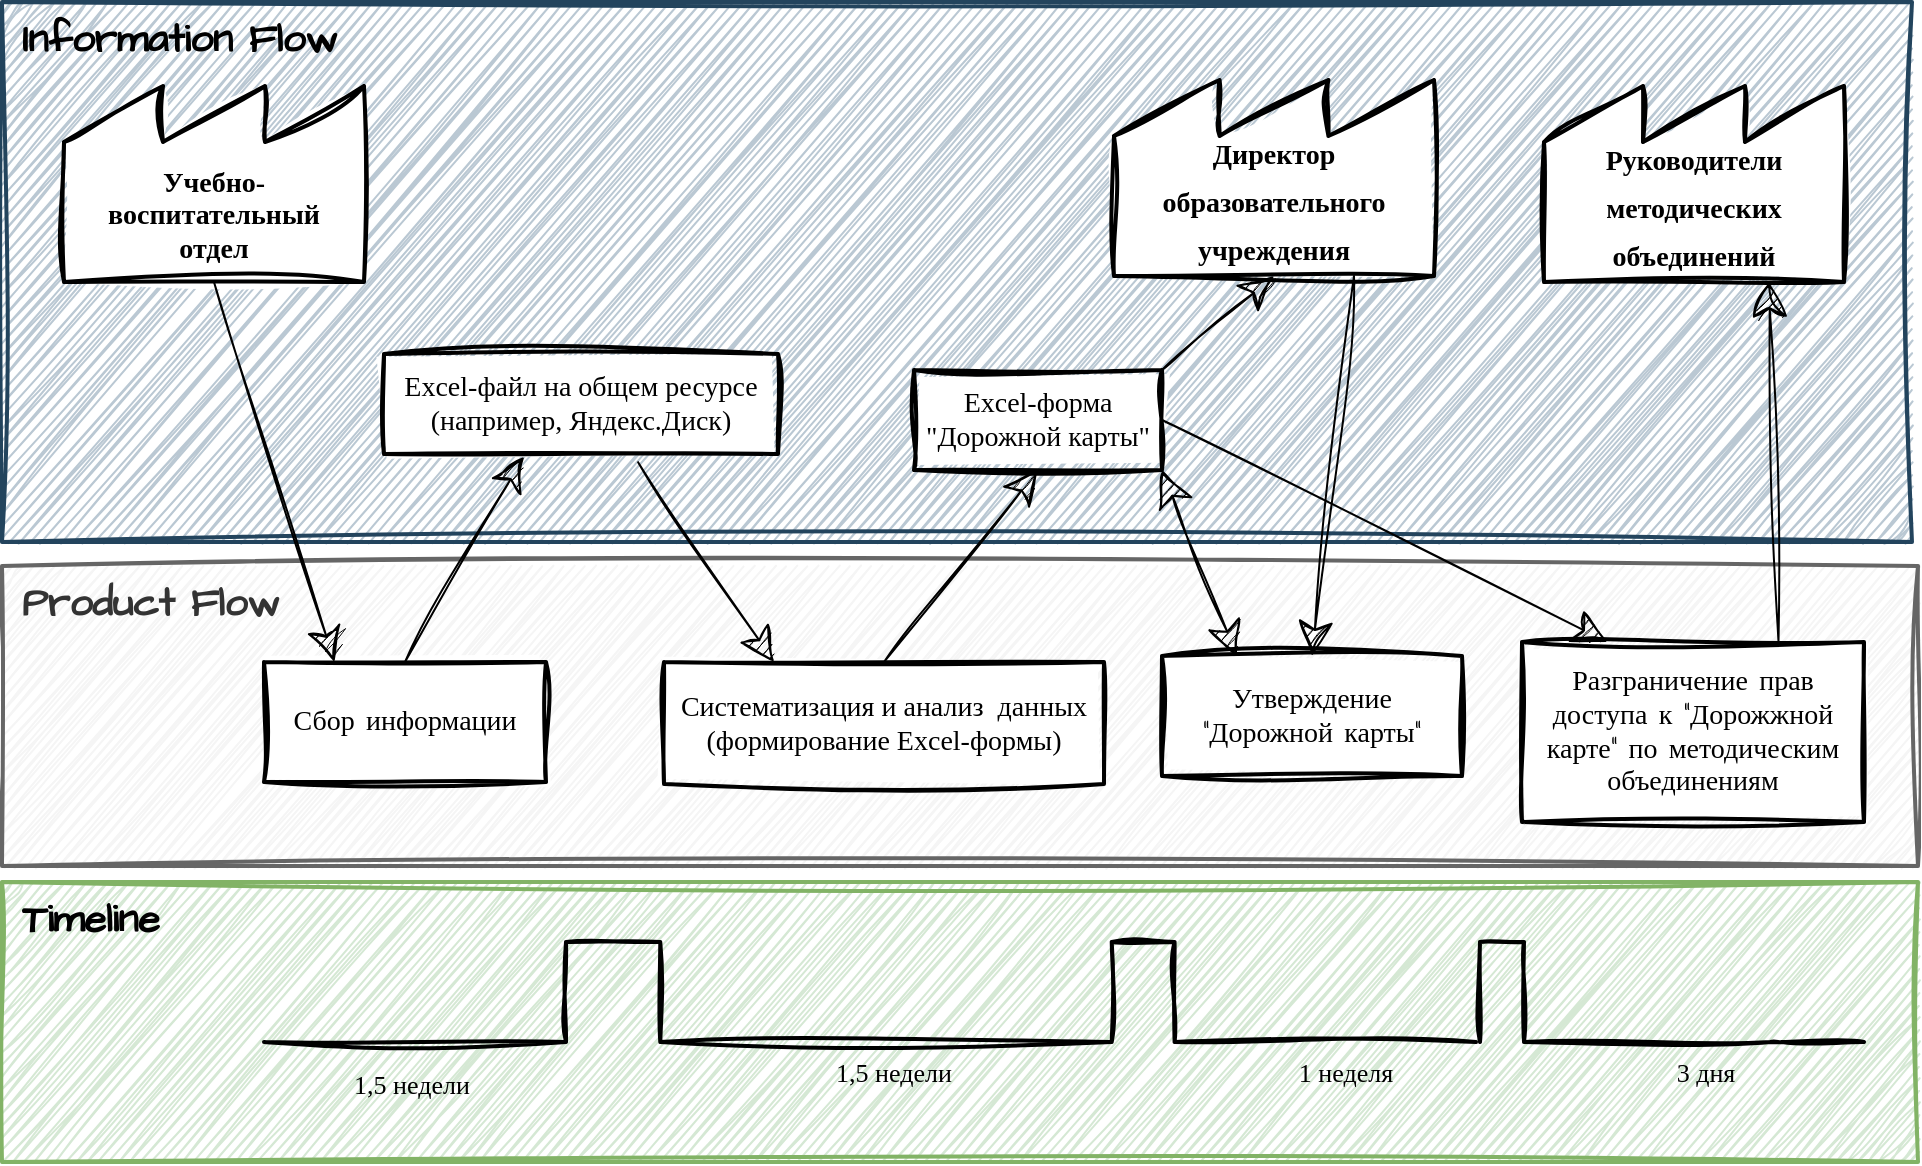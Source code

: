 <mxfile version="22.1.18" type="device">
  <diagram name="Страница — 1" id="a-KPIOJloHi57mLOq4A9">
    <mxGraphModel dx="1029" dy="1230" grid="0" gridSize="10" guides="1" tooltips="1" connect="1" arrows="1" fold="1" page="0" pageScale="1" pageWidth="190" pageHeight="300" math="0" shadow="0">
      <root>
        <mxCell id="0" />
        <mxCell id="1" parent="0" />
        <mxCell id="DDQGBVq2GULhbxK22lTM-11" value="&amp;nbsp;Information Flow" style="strokeWidth=2;html=1;shape=mxgraph.lean_mapping.schedule;whiteSpace=wrap;align=left;sketch=1;hachureGap=4;jiggle=2;curveFitting=1;fontFamily=Architects Daughter;fontSource=https%3A%2F%2Ffonts.googleapis.com%2Fcss%3Ffamily%3DArchitects%2BDaughter;fontSize=20;verticalAlign=top;fontStyle=1;fillColor=#bac8d3;strokeColor=#23445d;" vertex="1" parent="1">
          <mxGeometry x="9" y="10" width="955" height="270" as="geometry" />
        </mxCell>
        <mxCell id="DDQGBVq2GULhbxK22lTM-2" value="&lt;table cellpadding=&quot;5&quot; cellspacing=&quot;0&quot; style=&quot;width: 100%; height: 100%; font-size: 14px;&quot;&gt;&lt;tbody&gt;&lt;tr&gt;&lt;td height=&quot;50%&quot;&gt;&lt;/td&gt;&lt;/tr&gt;&lt;tr&gt;&lt;td align=&quot;center&quot; height=&quot;50%&quot;&gt;&lt;font face=&quot;Times New Roman&quot; style=&quot;font-size: 14px;&quot;&gt;&lt;b&gt;Учебно-воспитательный отдел&lt;/b&gt;&lt;/font&gt;&lt;/td&gt;&lt;/tr&gt;&lt;/tbody&gt;&lt;/table&gt;" style="strokeWidth=2;html=1;shape=mxgraph.lean_mapping.outside_sources;whiteSpace=wrap;align=center;sketch=1;hachureGap=4;jiggle=2;curveFitting=1;fontFamily=Architects Daughter;fontSource=https%3A%2F%2Ffonts.googleapis.com%2Fcss%3Ffamily%3DArchitects%2BDaughter;fontSize=20;verticalAlign=bottom;" vertex="1" parent="1">
          <mxGeometry x="40" y="50" width="150" height="100" as="geometry" />
        </mxCell>
        <mxCell id="DDQGBVq2GULhbxK22lTM-4" value="&lt;b style=&quot;border-color: var(--border-color); font-family: &amp;quot;Times New Roman&amp;quot;; font-size: 14px;&quot;&gt;Руководители методических объединений&lt;/b&gt;" style="strokeWidth=2;html=1;shape=mxgraph.lean_mapping.outside_sources;whiteSpace=wrap;align=center;sketch=1;hachureGap=4;jiggle=2;curveFitting=1;fontFamily=Architects Daughter;fontSource=https%3A%2F%2Ffonts.googleapis.com%2Fcss%3Ffamily%3DArchitects%2BDaughter;fontSize=20;verticalAlign=bottom;" vertex="1" parent="1">
          <mxGeometry x="780" y="50" width="150" height="100" as="geometry" />
        </mxCell>
        <mxCell id="DDQGBVq2GULhbxK22lTM-5" value="&lt;b style=&quot;border-color: var(--border-color); font-family: &amp;quot;Times New Roman&amp;quot;; font-size: 14px;&quot;&gt;Директор образовательного учреждения&lt;/b&gt;" style="strokeWidth=2;html=1;shape=mxgraph.lean_mapping.outside_sources;whiteSpace=wrap;align=center;sketch=1;hachureGap=4;jiggle=2;curveFitting=1;fontFamily=Architects Daughter;fontSource=https%3A%2F%2Ffonts.googleapis.com%2Fcss%3Ffamily%3DArchitects%2BDaughter;fontSize=20;verticalAlign=bottom;" vertex="1" parent="1">
          <mxGeometry x="565" y="47" width="160" height="100" as="geometry" />
        </mxCell>
        <mxCell id="DDQGBVq2GULhbxK22lTM-12" value="&amp;nbsp;Product Flow" style="strokeWidth=2;html=1;shape=mxgraph.lean_mapping.schedule;whiteSpace=wrap;align=left;sketch=1;hachureGap=4;jiggle=2;curveFitting=1;fontFamily=Architects Daughter;fontSource=https%3A%2F%2Ffonts.googleapis.com%2Fcss%3Ffamily%3DArchitects%2BDaughter;fontSize=20;verticalAlign=top;fontStyle=1;fillColor=#f5f5f5;strokeColor=#666666;fontColor=#333333;" vertex="1" parent="1">
          <mxGeometry x="9" y="292" width="958" height="150" as="geometry" />
        </mxCell>
        <mxCell id="DDQGBVq2GULhbxK22lTM-13" value="&amp;nbsp;Timeline" style="strokeWidth=2;html=1;shape=mxgraph.lean_mapping.schedule;whiteSpace=wrap;align=left;sketch=1;hachureGap=4;jiggle=2;curveFitting=1;fontFamily=Architects Daughter;fontSource=https%3A%2F%2Ffonts.googleapis.com%2Fcss%3Ffamily%3DArchitects%2BDaughter;fontSize=20;verticalAlign=top;fontStyle=1;fillColor=#d5e8d4;strokeColor=#82b366;" vertex="1" parent="1">
          <mxGeometry x="9" y="450" width="958" height="140" as="geometry" />
        </mxCell>
        <mxCell id="DDQGBVq2GULhbxK22lTM-14" value="&lt;font style=&quot;font-size: 14px;&quot;&gt;Сбор информации&lt;/font&gt;" style="strokeWidth=2;html=1;shape=mxgraph.lean_mapping.schedule;whiteSpace=wrap;align=center;sketch=1;hachureGap=4;jiggle=2;curveFitting=1;fontFamily=Architects Daughter;fontSource=https%3A%2F%2Ffonts.googleapis.com%2Fcss%3Ffamily%3DArchitects%2BDaughter;fontSize=14;" vertex="1" parent="1">
          <mxGeometry x="140" y="340" width="141" height="60" as="geometry" />
        </mxCell>
        <mxCell id="DDQGBVq2GULhbxK22lTM-15" value="&lt;span style=&quot;font-size: 14px;&quot;&gt;Excel-файл на общем ресурсе (например, Яндекс.Диск)&lt;br style=&quot;font-size: 14px;&quot;&gt;&lt;/span&gt;" style="strokeWidth=2;html=1;shape=mxgraph.lean_mapping.schedule;whiteSpace=wrap;align=center;sketch=1;hachureGap=4;jiggle=2;curveFitting=1;fontFamily=Times New Roman;fontSize=14;" vertex="1" parent="1">
          <mxGeometry x="200" y="186" width="197" height="50" as="geometry" />
        </mxCell>
        <mxCell id="DDQGBVq2GULhbxK22lTM-23" value="" style="verticalLabelPosition=bottom;html=1;verticalAlign=top;strokeWidth=2;shape=mxgraph.lean_mapping.timeline2;dx1=0;dy1=0.771;dx2=151;dy2=0;dx3=198.143;dy3=0.743;dx4=423.857;dy4=0;dx5=455.286;dy5=0.771;dy6=0.771;sketch=1;hachureGap=4;jiggle=2;curveFitting=1;fontFamily=Architects Daughter;fontSource=https%3A%2F%2Ffonts.googleapis.com%2Fcss%3Ffamily%3DArchitects%2BDaughter;fontSize=20;points=[[0.43,0.02,0,0,0],[0.52,0.02,0,0,0],[0.59,0.02,0,0,0],[1,0.13,0,0,0],[1,0.5,0,0,0],[1,0.63,0,0,0],[1,0.88,0,0,0]];" vertex="1" parent="1">
          <mxGeometry x="140" y="480" width="606" height="50" as="geometry" />
        </mxCell>
        <mxCell id="DDQGBVq2GULhbxK22lTM-25" value="&lt;span style=&quot;font-size: 14px;&quot;&gt;Excel-форма &quot;Дорожной карты&quot;&lt;br style=&quot;font-size: 14px;&quot;&gt;&lt;/span&gt;" style="strokeWidth=2;html=1;shape=mxgraph.lean_mapping.schedule;whiteSpace=wrap;align=center;sketch=1;hachureGap=4;jiggle=2;curveFitting=1;fontFamily=Times New Roman;fontSize=14;" vertex="1" parent="1">
          <mxGeometry x="465" y="194" width="124" height="50" as="geometry" />
        </mxCell>
        <mxCell id="DDQGBVq2GULhbxK22lTM-29" value="&lt;font style=&quot;font-size: 14px;&quot;&gt;Систематизация и анализ&amp;nbsp; данных&lt;br&gt;(формирование Excel-формы)&lt;br&gt;&lt;/font&gt;" style="strokeWidth=2;html=1;shape=mxgraph.lean_mapping.schedule;whiteSpace=wrap;align=center;sketch=1;hachureGap=4;jiggle=2;curveFitting=1;fontFamily=Times New Roman;fontSize=14;" vertex="1" parent="1">
          <mxGeometry x="340" y="340" width="220" height="61" as="geometry" />
        </mxCell>
        <mxCell id="DDQGBVq2GULhbxK22lTM-30" value="&lt;font style=&quot;font-size: 14px;&quot;&gt;Утверждение &quot;Дорожной карты&quot;&lt;/font&gt;" style="strokeWidth=2;html=1;shape=mxgraph.lean_mapping.schedule;whiteSpace=wrap;align=center;sketch=1;hachureGap=4;jiggle=2;curveFitting=1;fontFamily=Architects Daughter;fontSource=https%3A%2F%2Ffonts.googleapis.com%2Fcss%3Ffamily%3DArchitects%2BDaughter;fontSize=14;" vertex="1" parent="1">
          <mxGeometry x="589" y="337" width="150" height="60" as="geometry" />
        </mxCell>
        <mxCell id="DDQGBVq2GULhbxK22lTM-31" value="&lt;font style=&quot;font-size: 14px;&quot;&gt;Разграничение прав доступа к &quot;Дорожжной карте&quot; по методическим объединениям&lt;/font&gt;" style="strokeWidth=2;html=1;shape=mxgraph.lean_mapping.schedule;whiteSpace=wrap;align=center;sketch=1;hachureGap=4;jiggle=2;curveFitting=1;fontFamily=Architects Daughter;fontSource=https%3A%2F%2Ffonts.googleapis.com%2Fcss%3Ffamily%3DArchitects%2BDaughter;fontSize=14;" vertex="1" parent="1">
          <mxGeometry x="769" y="330" width="171" height="90" as="geometry" />
        </mxCell>
        <mxCell id="DDQGBVq2GULhbxK22lTM-33" value="" style="endArrow=classic;html=1;rounded=0;sketch=1;hachureGap=4;jiggle=2;curveFitting=1;fontFamily=Architects Daughter;fontSource=https%3A%2F%2Ffonts.googleapis.com%2Fcss%3Ffamily%3DArchitects%2BDaughter;fontSize=16;entryX=0.25;entryY=0;entryDx=0;entryDy=0;exitX=0.5;exitY=1;exitDx=0;exitDy=0;endSize=15;" edge="1" parent="1" source="DDQGBVq2GULhbxK22lTM-2" target="DDQGBVq2GULhbxK22lTM-14">
          <mxGeometry width="50" height="50" relative="1" as="geometry">
            <mxPoint x="110" y="250" as="sourcePoint" />
            <mxPoint x="160" y="200" as="targetPoint" />
          </mxGeometry>
        </mxCell>
        <mxCell id="DDQGBVq2GULhbxK22lTM-34" value="" style="endArrow=classic;html=1;rounded=0;sketch=1;hachureGap=4;jiggle=2;curveFitting=1;fontFamily=Architects Daughter;fontSource=https%3A%2F%2Ffonts.googleapis.com%2Fcss%3Ffamily%3DArchitects%2BDaughter;fontSize=16;entryX=0.355;entryY=1.026;entryDx=0;entryDy=0;exitX=0.5;exitY=0;exitDx=0;exitDy=0;endSize=15;entryPerimeter=0;" edge="1" parent="1" source="DDQGBVq2GULhbxK22lTM-14" target="DDQGBVq2GULhbxK22lTM-15">
          <mxGeometry width="50" height="50" relative="1" as="geometry">
            <mxPoint x="190" y="337" as="sourcePoint" />
            <mxPoint x="232.5" y="247" as="targetPoint" />
          </mxGeometry>
        </mxCell>
        <mxCell id="DDQGBVq2GULhbxK22lTM-37" value="" style="endArrow=classic;html=1;rounded=0;sketch=1;hachureGap=4;jiggle=2;curveFitting=1;fontFamily=Architects Daughter;fontSource=https%3A%2F%2Ffonts.googleapis.com%2Fcss%3Ffamily%3DArchitects%2BDaughter;fontSize=16;exitX=0.645;exitY=1.083;exitDx=0;exitDy=0;endSize=15;entryX=0.25;entryY=0;entryDx=0;entryDy=0;exitPerimeter=0;" edge="1" parent="1" source="DDQGBVq2GULhbxK22lTM-15" target="DDQGBVq2GULhbxK22lTM-29">
          <mxGeometry width="50" height="50" relative="1" as="geometry">
            <mxPoint x="270" y="250" as="sourcePoint" />
            <mxPoint x="295.3" y="334.84" as="targetPoint" />
          </mxGeometry>
        </mxCell>
        <mxCell id="DDQGBVq2GULhbxK22lTM-40" value="" style="endArrow=classic;html=1;rounded=0;sketch=1;hachureGap=4;jiggle=2;curveFitting=1;fontFamily=Architects Daughter;fontSource=https%3A%2F%2Ffonts.googleapis.com%2Fcss%3Ffamily%3DArchitects%2BDaughter;fontSize=16;endSize=15;exitX=0.5;exitY=0;exitDx=0;exitDy=0;entryX=0.5;entryY=1;entryDx=0;entryDy=0;" edge="1" parent="1" source="DDQGBVq2GULhbxK22lTM-29" target="DDQGBVq2GULhbxK22lTM-25">
          <mxGeometry width="50" height="50" relative="1" as="geometry">
            <mxPoint x="470" y="340" as="sourcePoint" />
            <mxPoint x="515" y="254" as="targetPoint" />
          </mxGeometry>
        </mxCell>
        <mxCell id="DDQGBVq2GULhbxK22lTM-41" value="" style="endArrow=classic;html=1;rounded=0;sketch=1;hachureGap=4;jiggle=2;curveFitting=1;fontFamily=Architects Daughter;fontSource=https%3A%2F%2Ffonts.googleapis.com%2Fcss%3Ffamily%3DArchitects%2BDaughter;fontSize=16;endSize=15;exitX=1;exitY=0;exitDx=0;exitDy=0;entryX=0.5;entryY=1;entryDx=0;entryDy=0;" edge="1" parent="1" source="DDQGBVq2GULhbxK22lTM-25" target="DDQGBVq2GULhbxK22lTM-5">
          <mxGeometry width="50" height="50" relative="1" as="geometry">
            <mxPoint x="520.16" y="225.15" as="sourcePoint" />
            <mxPoint x="550" y="160" as="targetPoint" />
          </mxGeometry>
        </mxCell>
        <mxCell id="DDQGBVq2GULhbxK22lTM-42" value="" style="endArrow=classic;html=1;rounded=0;sketch=1;hachureGap=4;jiggle=2;curveFitting=1;fontFamily=Architects Daughter;fontSource=https%3A%2F%2Ffonts.googleapis.com%2Fcss%3Ffamily%3DArchitects%2BDaughter;fontSize=16;entryX=0.5;entryY=0;entryDx=0;entryDy=0;endSize=15;exitX=0.75;exitY=1;exitDx=0;exitDy=0;" edge="1" parent="1" source="DDQGBVq2GULhbxK22lTM-5" target="DDQGBVq2GULhbxK22lTM-30">
          <mxGeometry width="50" height="50" relative="1" as="geometry">
            <mxPoint x="590" y="150" as="sourcePoint" />
            <mxPoint x="630.96" y="235" as="targetPoint" />
          </mxGeometry>
        </mxCell>
        <mxCell id="DDQGBVq2GULhbxK22lTM-46" value="" style="endArrow=classic;startArrow=classic;html=1;rounded=0;sketch=1;hachureGap=4;jiggle=2;curveFitting=1;fontFamily=Architects Daughter;fontSource=https%3A%2F%2Ffonts.googleapis.com%2Fcss%3Ffamily%3DArchitects%2BDaughter;fontSize=16;exitX=1;exitY=1;exitDx=0;exitDy=0;entryX=0.25;entryY=0;entryDx=0;entryDy=0;strokeWidth=1;startSize=16;endSize=15;" edge="1" parent="1" source="DDQGBVq2GULhbxK22lTM-25" target="DDQGBVq2GULhbxK22lTM-30">
          <mxGeometry width="50" height="50" relative="1" as="geometry">
            <mxPoint x="520" y="250" as="sourcePoint" />
            <mxPoint x="620" y="340" as="targetPoint" />
          </mxGeometry>
        </mxCell>
        <mxCell id="DDQGBVq2GULhbxK22lTM-50" value="" style="endArrow=classic;html=1;rounded=0;sketch=1;hachureGap=4;jiggle=2;curveFitting=1;fontFamily=Architects Daughter;fontSource=https%3A%2F%2Ffonts.googleapis.com%2Fcss%3Ffamily%3DArchitects%2BDaughter;fontSize=16;endSize=15;entryX=0.25;entryY=0;entryDx=0;entryDy=0;exitX=1;exitY=0.5;exitDx=0;exitDy=0;" edge="1" parent="1" source="DDQGBVq2GULhbxK22lTM-25" target="DDQGBVq2GULhbxK22lTM-31">
          <mxGeometry width="50" height="50" relative="1" as="geometry">
            <mxPoint x="799.6" y="248.55" as="sourcePoint" />
            <mxPoint x="870" y="320" as="targetPoint" />
          </mxGeometry>
        </mxCell>
        <mxCell id="DDQGBVq2GULhbxK22lTM-51" value="" style="endArrow=classic;html=1;rounded=0;sketch=1;hachureGap=4;jiggle=2;curveFitting=1;fontFamily=Architects Daughter;fontSource=https%3A%2F%2Ffonts.googleapis.com%2Fcss%3Ffamily%3DArchitects%2BDaughter;fontSize=16;endSize=15;exitX=0.75;exitY=0;exitDx=0;exitDy=0;entryX=0.75;entryY=1;entryDx=0;entryDy=0;" edge="1" parent="1" source="DDQGBVq2GULhbxK22lTM-31" target="DDQGBVq2GULhbxK22lTM-4">
          <mxGeometry width="50" height="50" relative="1" as="geometry">
            <mxPoint x="885" y="329.6" as="sourcePoint" />
            <mxPoint x="930" y="248.6" as="targetPoint" />
          </mxGeometry>
        </mxCell>
        <mxCell id="DDQGBVq2GULhbxK22lTM-56" value="" style="verticalLabelPosition=bottom;html=1;verticalAlign=top;strokeWidth=2;shape=mxgraph.lean_mapping.timeline2;dx1=0;dy1=0.857;dx2=0;dy2=0;dx3=22;dy3=0.629;dx4=145.286;dy4=0.8;dx5=151;dy5=1;dy6=0.886;sketch=1;hachureGap=4;jiggle=2;curveFitting=1;fontFamily=Architects Daughter;fontSource=https%3A%2F%2Ffonts.googleapis.com%2Fcss%3Ffamily%3DArchitects%2BDaughter;fontSize=20;points=[];" vertex="1" parent="1">
          <mxGeometry x="748" y="480" width="192" height="50" as="geometry" />
        </mxCell>
        <mxCell id="DDQGBVq2GULhbxK22lTM-59" value="1,5 недели" style="text;html=1;strokeColor=none;fillColor=none;align=center;verticalAlign=middle;whiteSpace=wrap;rounded=0;fontSize=13;fontFamily=Times New Roman;" vertex="1" parent="1">
          <mxGeometry x="184" y="536" width="60" height="30" as="geometry" />
        </mxCell>
        <mxCell id="DDQGBVq2GULhbxK22lTM-61" value="1,5 недели" style="text;html=1;strokeColor=none;fillColor=none;align=center;verticalAlign=middle;whiteSpace=wrap;rounded=0;fontSize=13;fontFamily=Times New Roman;" vertex="1" parent="1">
          <mxGeometry x="425" y="530" width="60" height="30" as="geometry" />
        </mxCell>
        <mxCell id="DDQGBVq2GULhbxK22lTM-63" value="1 неделя" style="text;html=1;strokeColor=none;fillColor=none;align=center;verticalAlign=middle;whiteSpace=wrap;rounded=0;fontSize=13;fontFamily=Times New Roman;" vertex="1" parent="1">
          <mxGeometry x="651" y="530" width="60" height="30" as="geometry" />
        </mxCell>
        <mxCell id="DDQGBVq2GULhbxK22lTM-65" value="3 дня" style="text;html=1;strokeColor=none;fillColor=none;align=center;verticalAlign=middle;whiteSpace=wrap;rounded=0;fontSize=13;fontFamily=Times New Roman;" vertex="1" parent="1">
          <mxGeometry x="831" y="530" width="60" height="30" as="geometry" />
        </mxCell>
      </root>
    </mxGraphModel>
  </diagram>
</mxfile>

